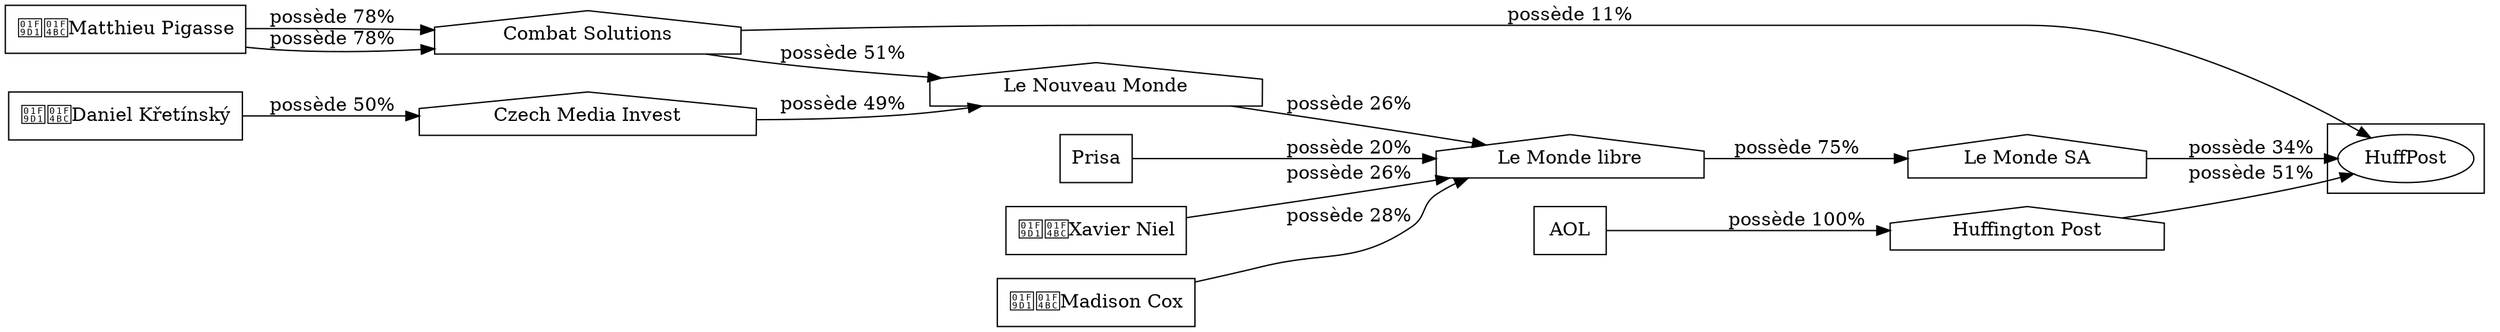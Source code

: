digraph {
  rankdir=LR;
  subgraph roots {
    
      "matthieu-pigasse-11"[label="🧑‍💼Matthieu Pigasse" shape=box]
    
      "prisa-9"[label="Prisa" shape=box]
    
      "xavier-niel-10"[label="🧑‍💼Xavier Niel" shape=box]
    
      "daniel-kretinsky-92"[label="🧑‍💼Daniel Křetínský" shape=box]
    
      "madison-cox-323"[label="🧑‍💼Madison Cox" shape=box]
    
      "aol-27"[label="AOL" shape=box]
    
  }

  
    "combat-solutions-12"[label="Combat Solutions" shape=house]
  
    "le-monde-sa-15"[label="Le Monde SA" shape=house]
  
    "le-monde-libre-14"[label="Le Monde libre" shape=house]
  
    "le-nouveau-monde-13"[label="Le Nouveau Monde" shape=house]
  
    "czech-media-invest-93"[label="Czech Media Invest" shape=house]
  
    "huffington-post-28"[label="Huffington Post" shape=house]
  

  subgraph clusterLeaves {
    
      "huffpost-26"[label="HuffPost"]
    
  }

  
    "combat-solutions-12" -> "huffpost-26" [
      label="possède 11%"
    ]
  
    "matthieu-pigasse-11" -> "combat-solutions-12" [
      label="possède 78%"
    ]
  
    "le-monde-sa-15" -> "huffpost-26" [
      label="possède 34%"
    ]
  
    "le-monde-libre-14" -> "le-monde-sa-15" [
      label="possède 75%"
    ]
  
    "prisa-9" -> "le-monde-libre-14" [
      label="possède 20%"
    ]
  
    "xavier-niel-10" -> "le-monde-libre-14" [
      label="possède 26%"
    ]
  
    "le-nouveau-monde-13" -> "le-monde-libre-14" [
      label="possède 26%"
    ]
  
    "combat-solutions-12" -> "le-nouveau-monde-13" [
      label="possède 51%"
    ]
  
    "matthieu-pigasse-11" -> "combat-solutions-12" [
      label="possède 78%"
    ]
  
    "czech-media-invest-93" -> "le-nouveau-monde-13" [
      label="possède 49%"
    ]
  
    "daniel-kretinsky-92" -> "czech-media-invest-93" [
      label="possède 50%"
    ]
  
    "madison-cox-323" -> "le-monde-libre-14" [
      label="possède 28%"
    ]
  
    "huffington-post-28" -> "huffpost-26" [
      label="possède 51%"
    ]
  
    "aol-27" -> "huffington-post-28" [
      label="possède 100%"
    ]
  
}
